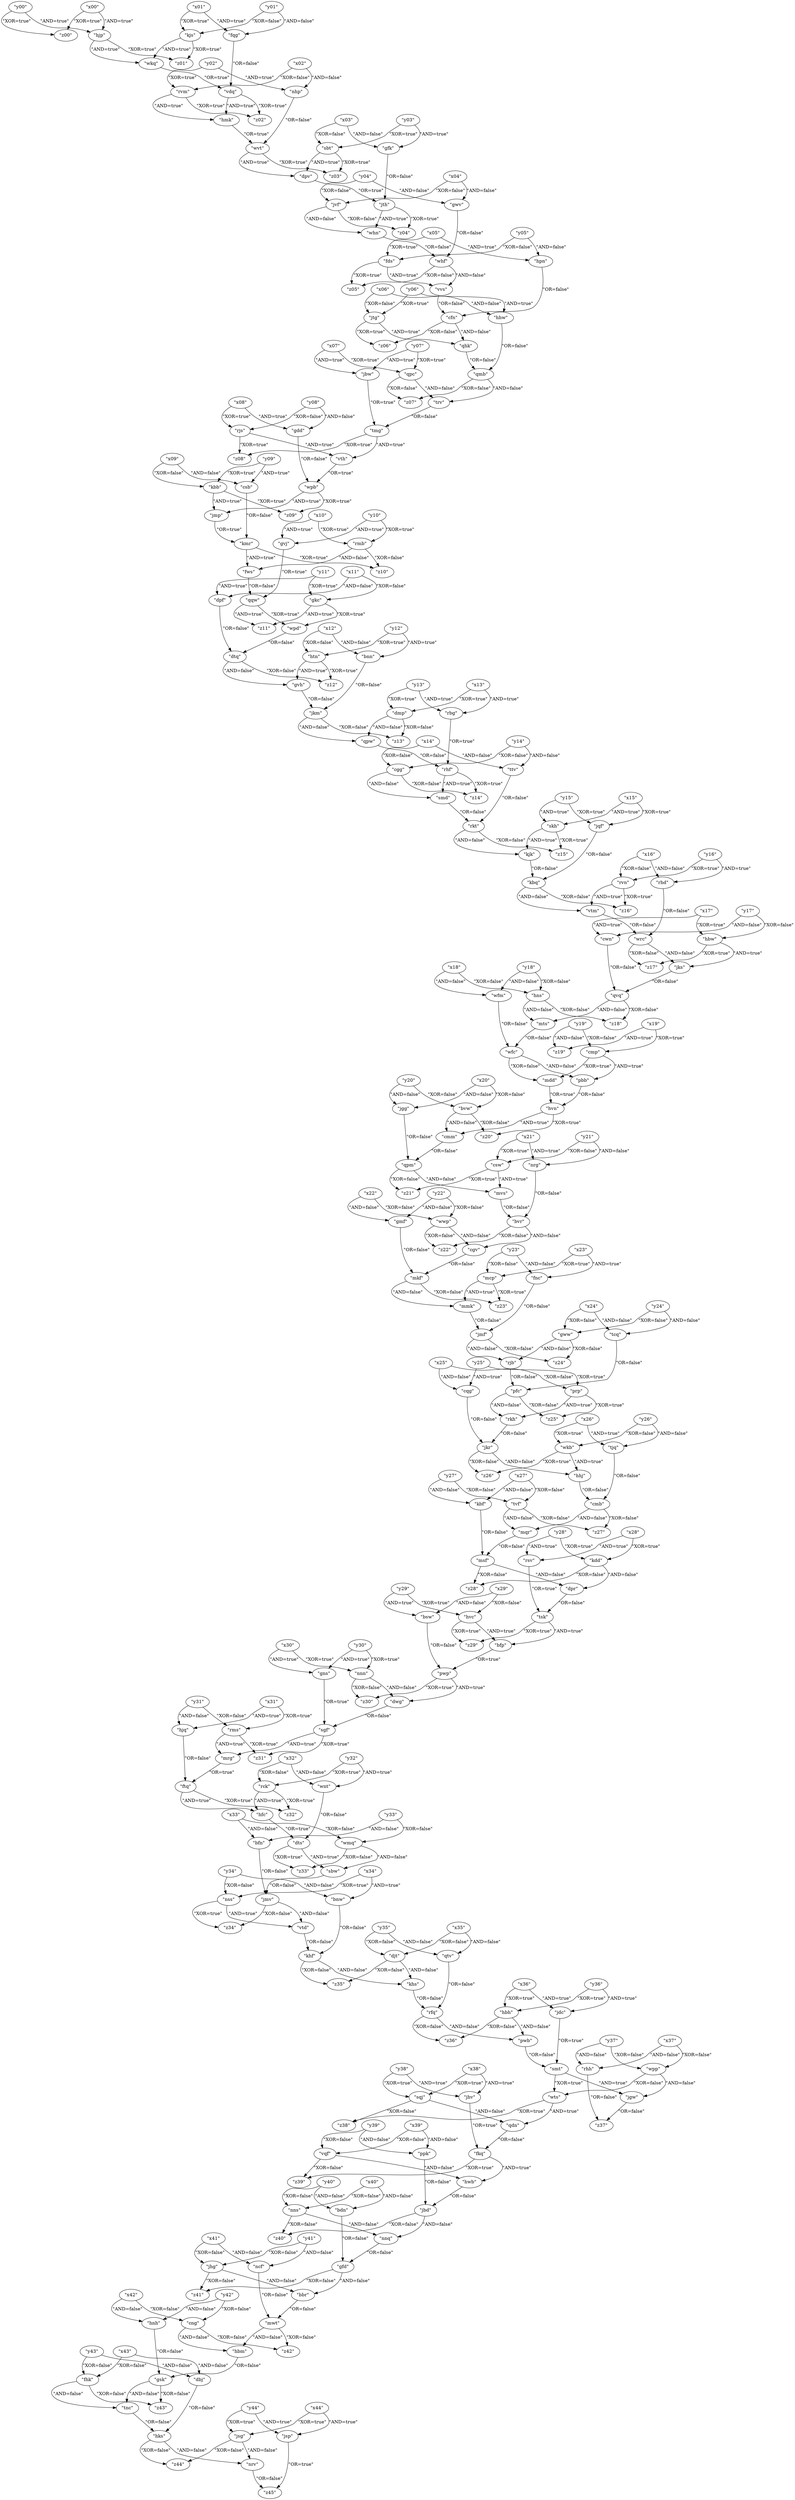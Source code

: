 digraph {
    0 [ label = "\"y33\"" ]
    1 [ label = "\"bfn\"" ]
    2 [ label = "\"x33\"" ]
    3 [ label = "\"y32\"" ]
    4 [ label = "\"rck\"" ]
    5 [ label = "\"x32\"" ]
    6 [ label = "\"x30\"" ]
    7 [ label = "\"gns\"" ]
    8 [ label = "\"y30\"" ]
    9 [ label = "\"y36\"" ]
    10 [ label = "\"hbh\"" ]
    11 [ label = "\"x36\"" ]
    12 [ label = "\"cng\"" ]
    13 [ label = "\"z42\"" ]
    14 [ label = "\"mwt\"" ]
    15 [ label = "\"bsw\"" ]
    16 [ label = "\"pwp\"" ]
    17 [ label = "\"bfp\"" ]
    18 [ label = "\"x00\"" ]
    19 [ label = "\"z00\"" ]
    20 [ label = "\"y00\"" ]
    21 [ label = "\"y26\"" ]
    22 [ label = "\"wkb\"" ]
    23 [ label = "\"x26\"" ]
    24 [ label = "\"x31\"" ]
    25 [ label = "\"hjq\"" ]
    26 [ label = "\"y31\"" ]
    27 [ label = "\"jhg\"" ]
    28 [ label = "\"bbr\"" ]
    29 [ label = "\"gfd\"" ]
    30 [ label = "\"y43\"" ]
    31 [ label = "\"fhk\"" ]
    32 [ label = "\"x43\"" ]
    33 [ label = "\"mrg\"" ]
    34 [ label = "\"ftq\"" ]
    35 [ label = "\"jks\"" ]
    36 [ label = "\"qvq\"" ]
    37 [ label = "\"cwn\"" ]
    38 [ label = "\"wrc\"" ]
    39 [ label = "\"z17\"" ]
    40 [ label = "\"hbw\"" ]
    41 [ label = "\"skh\"" ]
    42 [ label = "\"z15\"" ]
    43 [ label = "\"rkt\"" ]
    44 [ label = "\"x27\"" ]
    45 [ label = "\"kbf\"" ]
    46 [ label = "\"y27\"" ]
    47 [ label = "\"jgg\"" ]
    48 [ label = "\"qpm\"" ]
    49 [ label = "\"cmm\"" ]
    50 [ label = "\"y17\"" ]
    51 [ label = "\"x17\"" ]
    52 [ label = "\"khf\"" ]
    53 [ label = "\"khs\"" ]
    54 [ label = "\"djt\"" ]
    55 [ label = "\"qqw\"" ]
    56 [ label = "\"wpd\"" ]
    57 [ label = "\"gkc\"" ]
    58 [ label = "\"rms\"" ]
    59 [ label = "\"z31\"" ]
    60 [ label = "\"sgf\"" ]
    61 [ label = "\"gww\"" ]
    62 [ label = "\"z24\"" ]
    63 [ label = "\"jmf\"" ]
    64 [ label = "\"x01\"" ]
    65 [ label = "\"kjs\"" ]
    66 [ label = "\"y01\"" ]
    67 [ label = "\"dwg\"" ]
    68 [ label = "\"nnn\"" ]
    69 [ label = "\"tjq\"" ]
    70 [ label = "\"cmb\"" ]
    71 [ label = "\"hhj\"" ]
    72 [ label = "\"x05\"" ]
    73 [ label = "\"fds\"" ]
    74 [ label = "\"y05\"" ]
    75 [ label = "\"x07\"" ]
    76 [ label = "\"jbw\"" ]
    77 [ label = "\"y07\"" ]
    78 [ label = "\"wnt\"" ]
    79 [ label = "\"x14\"" ]
    80 [ label = "\"cgg\"" ]
    81 [ label = "\"y14\"" ]
    82 [ label = "\"rhf\"" ]
    83 [ label = "\"smd\"" ]
    84 [ label = "\"z35\"" ]
    85 [ label = "\"tcq\"" ]
    86 [ label = "\"pfc\"" ]
    87 [ label = "\"rjb\"" ]
    88 [ label = "\"qtv\"" ]
    89 [ label = "\"rfq\"" ]
    90 [ label = "\"y41\"" ]
    91 [ label = "\"x41\"" ]
    92 [ label = "\"tmg\"" ]
    93 [ label = "\"trv\"" ]
    94 [ label = "\"y21\"" ]
    95 [ label = "\"csw\"" ]
    96 [ label = "\"x21\"" ]
    97 [ label = "\"jkm\"" ]
    98 [ label = "\"z13\"" ]
    99 [ label = "\"dmp\"" ]
    100 [ label = "\"rkh\"" ]
    101 [ label = "\"jkr\"" ]
    102 [ label = "\"cqg\"" ]
    103 [ label = "\"y20\"" ]
    104 [ label = "\"bvw\"" ]
    105 [ label = "\"x20\"" ]
    106 [ label = "\"pwb\"" ]
    107 [ label = "\"smt\"" ]
    108 [ label = "\"jdc\"" ]
    109 [ label = "\"x13\"" ]
    110 [ label = "\"rbg\"" ]
    111 [ label = "\"y13\"" ]
    112 [ label = "\"wvt\"" ]
    113 [ label = "\"z03\"" ]
    114 [ label = "\"sbt\"" ]
    115 [ label = "\"z41\"" ]
    116 [ label = "\"fqg\"" ]
    117 [ label = "\"wfc\"" ]
    118 [ label = "\"mdd\"" ]
    119 [ label = "\"cmp\"" ]
    120 [ label = "\"z14\"" ]
    121 [ label = "\"z26\"" ]
    122 [ label = "\"x08\"" ]
    123 [ label = "\"gdd\"" ]
    124 [ label = "\"y08\"" ]
    125 [ label = "\"vvs\"" ]
    126 [ label = "\"whf\"" ]
    127 [ label = "\"y19\"" ]
    128 [ label = "\"z19\"" ]
    129 [ label = "\"x19\"" ]
    130 [ label = "\"nss\"" ]
    131 [ label = "\"vtd\"" ]
    132 [ label = "\"jmv\"" ]
    133 [ label = "\"z30\"" ]
    134 [ label = "\"x23\"" ]
    135 [ label = "\"mcp\"" ]
    136 [ label = "\"y23\"" ]
    137 [ label = "\"jvf\"" ]
    138 [ label = "\"z04\"" ]
    139 [ label = "\"jth\"" ]
    140 [ label = "\"y38\"" ]
    141 [ label = "\"jhv\"" ]
    142 [ label = "\"x38\"" ]
    143 [ label = "\"wkq\"" ]
    144 [ label = "\"hjp\"" ]
    145 [ label = "\"sqj\"" ]
    146 [ label = "\"qdn\"" ]
    147 [ label = "\"wts\"" ]
    148 [ label = "\"y16\"" ]
    149 [ label = "\"rvn\"" ]
    150 [ label = "\"x16\"" ]
    151 [ label = "\"msf\"" ]
    152 [ label = "\"mqr\"" ]
    153 [ label = "\"y25\"" ]
    154 [ label = "\"prp\"" ]
    155 [ label = "\"x25\"" ]
    156 [ label = "\"cgv\"" ]
    157 [ label = "\"mkf\"" ]
    158 [ label = "\"gmf\"" ]
    159 [ label = "\"y12\"" ]
    160 [ label = "\"htn\"" ]
    161 [ label = "\"x12\"" ]
    162 [ label = "\"kdd\"" ]
    163 [ label = "\"dpr\"" ]
    164 [ label = "\"bnw\"" ]
    165 [ label = "\"ttv\"" ]
    166 [ label = "\"fnc\"" ]
    167 [ label = "\"mmk\"" ]
    168 [ label = "\"ppk\"" ]
    169 [ label = "\"jbd\"" ]
    170 [ label = "\"hwb\"" ]
    171 [ label = "\"nnq\"" ]
    172 [ label = "\"nns\"" ]
    173 [ label = "\"z23\"" ]
    174 [ label = "\"kbb\"" ]
    175 [ label = "\"jmp\"" ]
    176 [ label = "\"wpb\"" ]
    177 [ label = "\"pbb\"" ]
    178 [ label = "\"hvn\"" ]
    179 [ label = "\"dts\"" ]
    180 [ label = "\"z33\"" ]
    181 [ label = "\"wmq\"" ]
    182 [ label = "\"x42\"" ]
    183 [ label = "\"hnh\"" ]
    184 [ label = "\"y42\"" ]
    185 [ label = "\"hfc\"" ]
    186 [ label = "\"z36\"" ]
    187 [ label = "\"hpn\"" ]
    188 [ label = "\"z40\"" ]
    189 [ label = "\"z34\"" ]
    190 [ label = "\"vth\"" ]
    191 [ label = "\"rjs\"" ]
    192 [ label = "\"x35\"" ]
    193 [ label = "\"y35\"" ]
    194 [ label = "\"y02\"" ]
    195 [ label = "\"rvm\"" ]
    196 [ label = "\"x02\"" ]
    197 [ label = "\"y28\"" ]
    198 [ label = "\"rsv\"" ]
    199 [ label = "\"x28\"" ]
    200 [ label = "\"wfm\"" ]
    201 [ label = "\"mts\"" ]
    202 [ label = "\"ncf\"" ]
    203 [ label = "\"z09\"" ]
    204 [ label = "\"x06\"" ]
    205 [ label = "\"jtg\"" ]
    206 [ label = "\"y06\"" ]
    207 [ label = "\"sbw\"" ]
    208 [ label = "\"kmr\"" ]
    209 [ label = "\"z10\"" ]
    210 [ label = "\"rmb\"" ]
    211 [ label = "\"z16\"" ]
    212 [ label = "\"kbq\"" ]
    213 [ label = "\"y09\"" ]
    214 [ label = "\"x09\"" ]
    215 [ label = "\"gsk\"" ]
    216 [ label = "\"z43\"" ]
    217 [ label = "\"y29\"" ]
    218 [ label = "\"hvc\"" ]
    219 [ label = "\"x29\"" ]
    220 [ label = "\"wwp\"" ]
    221 [ label = "\"bvr\"" ]
    222 [ label = "\"tnc\"" ]
    223 [ label = "\"hks\"" ]
    224 [ label = "\"dbj\"" ]
    225 [ label = "\"tvf\"" ]
    226 [ label = "\"z27\"" ]
    227 [ label = "\"z20\"" ]
    228 [ label = "\"x44\"" ]
    229 [ label = "\"jsg\"" ]
    230 [ label = "\"y44\"" ]
    231 [ label = "\"tsk\"" ]
    232 [ label = "\"z38\"" ]
    233 [ label = "\"x40\"" ]
    234 [ label = "\"bdn\"" ]
    235 [ label = "\"y40\"" ]
    236 [ label = "\"qpc\"" ]
    237 [ label = "\"qmb\"" ]
    238 [ label = "\"z18\"" ]
    239 [ label = "\"hns\"" ]
    240 [ label = "\"fkq\"" ]
    241 [ label = "\"z02\"" ]
    242 [ label = "\"vdq\"" ]
    243 [ label = "\"z05\"" ]
    244 [ label = "\"y34\"" ]
    245 [ label = "\"x34\"" ]
    246 [ label = "\"nrg\"" ]
    247 [ label = "\"y18\"" ]
    248 [ label = "\"x18\"" ]
    249 [ label = "\"jqf\"" ]
    250 [ label = "\"kjk\"" ]
    251 [ label = "\"qpw\"" ]
    252 [ label = "\"y24\"" ]
    253 [ label = "\"x24\"" ]
    254 [ label = "\"fws\"" ]
    255 [ label = "\"y39\"" ]
    256 [ label = "\"vqf\"" ]
    257 [ label = "\"x39\"" ]
    258 [ label = "\"z21\"" ]
    259 [ label = "\"wpp\"" ]
    260 [ label = "\"bnn\"" ]
    261 [ label = "\"x10\"" ]
    262 [ label = "\"y10\"" ]
    263 [ label = "\"cfn\"" ]
    264 [ label = "\"mvs\"" ]
    265 [ label = "\"vtm\"" ]
    266 [ label = "\"gfk\"" ]
    267 [ label = "\"dpv\"" ]
    268 [ label = "\"z01\"" ]
    269 [ label = "\"hbm\"" ]
    270 [ label = "\"z29\"" ]
    271 [ label = "\"whn\"" ]
    272 [ label = "\"nhp\"" ]
    273 [ label = "\"y04\"" ]
    274 [ label = "\"x04\"" ]
    275 [ label = "\"z25\"" ]
    276 [ label = "\"y03\"" ]
    277 [ label = "\"x03\"" ]
    278 [ label = "\"z39\"" ]
    279 [ label = "\"x15\"" ]
    280 [ label = "\"y15\"" ]
    281 [ label = "\"dtq\"" ]
    282 [ label = "\"dpf\"" ]
    283 [ label = "\"nrv\"" ]
    284 [ label = "\"z45\"" ]
    285 [ label = "\"jsp\"" ]
    286 [ label = "\"qhk\"" ]
    287 [ label = "\"rhd\"" ]
    288 [ label = "\"gvh\"" ]
    289 [ label = "\"z12\"" ]
    290 [ label = "\"hmk\"" ]
    291 [ label = "\"jgw\"" ]
    292 [ label = "\"z37\"" ]
    293 [ label = "\"rhh\"" ]
    294 [ label = "\"z44\"" ]
    295 [ label = "\"gwv\"" ]
    296 [ label = "\"z28\"" ]
    297 [ label = "\"z08\"" ]
    298 [ label = "\"hhw\"" ]
    299 [ label = "\"z11\"" ]
    300 [ label = "\"gvj\"" ]
    301 [ label = "\"y11\"" ]
    302 [ label = "\"x11\"" ]
    303 [ label = "\"csb\"" ]
    304 [ label = "\"y37\"" ]
    305 [ label = "\"x37\"" ]
    306 [ label = "\"z32\"" ]
    307 [ label = "\"y22\"" ]
    308 [ label = "\"x22\"" ]
    309 [ label = "\"z07\"" ]
    310 [ label = "\"z06\"" ]
    311 [ label = "\"z22\"" ]
    0 -> 1 [ label = "\"AND=false\"" ]
    2 -> 1 [ label = "\"AND=false\"" ]
    3 -> 4 [ label = "\"XOR=true\"" ]
    5 -> 4 [ label = "\"XOR=false\"" ]
    6 -> 7 [ label = "\"AND=true\"" ]
    8 -> 7 [ label = "\"AND=true\"" ]
    9 -> 10 [ label = "\"XOR=true\"" ]
    11 -> 10 [ label = "\"XOR=true\"" ]
    12 -> 13 [ label = "\"XOR=false\"" ]
    14 -> 13 [ label = "\"XOR=false\"" ]
    15 -> 16 [ label = "\"OR=false\"" ]
    17 -> 16 [ label = "\"OR=true\"" ]
    18 -> 19 [ label = "\"XOR=true\"" ]
    20 -> 19 [ label = "\"XOR=true\"" ]
    21 -> 22 [ label = "\"XOR=false\"" ]
    23 -> 22 [ label = "\"XOR=true\"" ]
    24 -> 25 [ label = "\"AND=true\"" ]
    26 -> 25 [ label = "\"AND=false\"" ]
    27 -> 28 [ label = "\"AND=false\"" ]
    29 -> 28 [ label = "\"AND=false\"" ]
    30 -> 31 [ label = "\"XOR=false\"" ]
    32 -> 31 [ label = "\"XOR=false\"" ]
    33 -> 34 [ label = "\"OR=true\"" ]
    25 -> 34 [ label = "\"OR=false\"" ]
    35 -> 36 [ label = "\"OR=false\"" ]
    37 -> 36 [ label = "\"OR=false\"" ]
    38 -> 39 [ label = "\"XOR=false\"" ]
    40 -> 39 [ label = "\"XOR=true\"" ]
    41 -> 42 [ label = "\"XOR=true\"" ]
    43 -> 42 [ label = "\"XOR=false\"" ]
    44 -> 45 [ label = "\"AND=false\"" ]
    46 -> 45 [ label = "\"AND=false\"" ]
    47 -> 48 [ label = "\"OR=false\"" ]
    49 -> 48 [ label = "\"OR=false\"" ]
    50 -> 40 [ label = "\"XOR=false\"" ]
    51 -> 40 [ label = "\"XOR=true\"" ]
    52 -> 53 [ label = "\"AND=false\"" ]
    54 -> 53 [ label = "\"AND=false\"" ]
    55 -> 56 [ label = "\"XOR=true\"" ]
    57 -> 56 [ label = "\"XOR=true\"" ]
    58 -> 59 [ label = "\"XOR=true\"" ]
    60 -> 59 [ label = "\"XOR=true\"" ]
    61 -> 62 [ label = "\"XOR=false\"" ]
    63 -> 62 [ label = "\"XOR=false\"" ]
    64 -> 65 [ label = "\"XOR=true\"" ]
    66 -> 65 [ label = "\"XOR=false\"" ]
    16 -> 67 [ label = "\"AND=true\"" ]
    68 -> 67 [ label = "\"AND=false\"" ]
    69 -> 70 [ label = "\"OR=false\"" ]
    71 -> 70 [ label = "\"OR=false\"" ]
    72 -> 73 [ label = "\"XOR=true\"" ]
    74 -> 73 [ label = "\"XOR=false\"" ]
    75 -> 76 [ label = "\"AND=true\"" ]
    77 -> 76 [ label = "\"AND=true\"" ]
    3 -> 78 [ label = "\"AND=true\"" ]
    5 -> 78 [ label = "\"AND=false\"" ]
    79 -> 80 [ label = "\"XOR=false\"" ]
    81 -> 80 [ label = "\"XOR=false\"" ]
    82 -> 83 [ label = "\"AND=true\"" ]
    80 -> 83 [ label = "\"AND=false\"" ]
    54 -> 84 [ label = "\"XOR=false\"" ]
    52 -> 84 [ label = "\"XOR=false\"" ]
    85 -> 86 [ label = "\"OR=false\"" ]
    87 -> 86 [ label = "\"OR=false\"" ]
    88 -> 89 [ label = "\"OR=false\"" ]
    53 -> 89 [ label = "\"OR=false\"" ]
    90 -> 27 [ label = "\"XOR=false\"" ]
    91 -> 27 [ label = "\"XOR=false\"" ]
    76 -> 92 [ label = "\"OR=true\"" ]
    93 -> 92 [ label = "\"OR=false\"" ]
    94 -> 95 [ label = "\"XOR=false\"" ]
    96 -> 95 [ label = "\"XOR=true\"" ]
    97 -> 98 [ label = "\"XOR=false\"" ]
    99 -> 98 [ label = "\"XOR=false\"" ]
    100 -> 101 [ label = "\"OR=false\"" ]
    102 -> 101 [ label = "\"OR=false\"" ]
    103 -> 104 [ label = "\"XOR=false\"" ]
    105 -> 104 [ label = "\"XOR=false\"" ]
    106 -> 107 [ label = "\"OR=false\"" ]
    108 -> 107 [ label = "\"OR=true\"" ]
    109 -> 110 [ label = "\"AND=true\"" ]
    111 -> 110 [ label = "\"AND=true\"" ]
    112 -> 113 [ label = "\"XOR=true\"" ]
    114 -> 113 [ label = "\"XOR=true\"" ]
    27 -> 115 [ label = "\"XOR=false\"" ]
    29 -> 115 [ label = "\"XOR=false\"" ]
    64 -> 116 [ label = "\"AND=true\"" ]
    66 -> 116 [ label = "\"AND=false\"" ]
    117 -> 118 [ label = "\"XOR=false\"" ]
    119 -> 118 [ label = "\"XOR=true\"" ]
    80 -> 120 [ label = "\"XOR=false\"" ]
    82 -> 120 [ label = "\"XOR=true\"" ]
    22 -> 121 [ label = "\"XOR=true\"" ]
    101 -> 121 [ label = "\"XOR=false\"" ]
    9 -> 108 [ label = "\"AND=true\"" ]
    11 -> 108 [ label = "\"AND=true\"" ]
    122 -> 123 [ label = "\"AND=true\"" ]
    124 -> 123 [ label = "\"AND=false\"" ]
    73 -> 125 [ label = "\"AND=true\"" ]
    126 -> 125 [ label = "\"AND=false\"" ]
    127 -> 128 [ label = "\"AND=false\"" ]
    129 -> 128 [ label = "\"AND=true\"" ]
    24 -> 58 [ label = "\"XOR=true\"" ]
    26 -> 58 [ label = "\"XOR=false\"" ]
    130 -> 131 [ label = "\"AND=true\"" ]
    132 -> 131 [ label = "\"AND=false\"" ]
    16 -> 133 [ label = "\"XOR=true\"" ]
    68 -> 133 [ label = "\"XOR=false\"" ]
    134 -> 135 [ label = "\"XOR=true\"" ]
    136 -> 135 [ label = "\"XOR=false\"" ]
    137 -> 138 [ label = "\"XOR=false\"" ]
    139 -> 138 [ label = "\"XOR=true\"" ]
    140 -> 141 [ label = "\"AND=true\"" ]
    142 -> 141 [ label = "\"AND=true\"" ]
    65 -> 143 [ label = "\"AND=true\"" ]
    144 -> 143 [ label = "\"AND=true\"" ]
    145 -> 146 [ label = "\"AND=false\"" ]
    147 -> 146 [ label = "\"AND=true\"" ]
    148 -> 149 [ label = "\"XOR=true\"" ]
    150 -> 149 [ label = "\"XOR=false\"" ]
    45 -> 151 [ label = "\"OR=false\"" ]
    152 -> 151 [ label = "\"OR=false\"" ]
    153 -> 154 [ label = "\"XOR=true\"" ]
    155 -> 154 [ label = "\"XOR=false\"" ]
    21 -> 69 [ label = "\"AND=false\"" ]
    23 -> 69 [ label = "\"AND=true\"" ]
    156 -> 157 [ label = "\"OR=false\"" ]
    158 -> 157 [ label = "\"OR=false\"" ]
    159 -> 160 [ label = "\"XOR=true\"" ]
    161 -> 160 [ label = "\"XOR=false\"" ]
    162 -> 163 [ label = "\"AND=false\"" ]
    151 -> 163 [ label = "\"AND=false\"" ]
    131 -> 52 [ label = "\"OR=false\"" ]
    164 -> 52 [ label = "\"OR=false\"" ]
    83 -> 43 [ label = "\"OR=false\"" ]
    165 -> 43 [ label = "\"OR=false\"" ]
    166 -> 63 [ label = "\"OR=false\"" ]
    167 -> 63 [ label = "\"OR=false\"" ]
    168 -> 169 [ label = "\"OR=false\"" ]
    170 -> 169 [ label = "\"OR=false\"" ]
    169 -> 171 [ label = "\"AND=false\"" ]
    172 -> 171 [ label = "\"AND=false\"" ]
    135 -> 173 [ label = "\"XOR=true\"" ]
    157 -> 173 [ label = "\"XOR=false\"" ]
    174 -> 175 [ label = "\"AND=true\"" ]
    176 -> 175 [ label = "\"AND=true\"" ]
    177 -> 178 [ label = "\"OR=false\"" ]
    118 -> 178 [ label = "\"OR=true\"" ]
    179 -> 180 [ label = "\"XOR=true\"" ]
    181 -> 180 [ label = "\"XOR=false\"" ]
    182 -> 183 [ label = "\"AND=false\"" ]
    184 -> 183 [ label = "\"AND=false\"" ]
    4 -> 185 [ label = "\"AND=true\"" ]
    34 -> 185 [ label = "\"AND=true\"" ]
    89 -> 186 [ label = "\"XOR=false\"" ]
    10 -> 186 [ label = "\"XOR=false\"" ]
    74 -> 187 [ label = "\"AND=false\"" ]
    72 -> 187 [ label = "\"AND=true\"" ]
    172 -> 188 [ label = "\"XOR=false\"" ]
    169 -> 188 [ label = "\"XOR=false\"" ]
    79 -> 165 [ label = "\"AND=false\"" ]
    81 -> 165 [ label = "\"AND=false\"" ]
    132 -> 189 [ label = "\"XOR=false\"" ]
    130 -> 189 [ label = "\"XOR=true\"" ]
    190 -> 176 [ label = "\"OR=true\"" ]
    123 -> 176 [ label = "\"OR=false\"" ]
    124 -> 191 [ label = "\"XOR=false\"" ]
    122 -> 191 [ label = "\"XOR=true\"" ]
    184 -> 12 [ label = "\"XOR=false\"" ]
    182 -> 12 [ label = "\"XOR=false\"" ]
    192 -> 88 [ label = "\"AND=false\"" ]
    193 -> 88 [ label = "\"AND=false\"" ]
    194 -> 195 [ label = "\"XOR=true\"" ]
    196 -> 195 [ label = "\"XOR=false\"" ]
    135 -> 167 [ label = "\"AND=true\"" ]
    157 -> 167 [ label = "\"AND=false\"" ]
    197 -> 198 [ label = "\"AND=true\"" ]
    199 -> 198 [ label = "\"AND=true\"" ]
    200 -> 117 [ label = "\"OR=false\"" ]
    201 -> 117 [ label = "\"OR=false\"" ]
    78 -> 179 [ label = "\"OR=false\"" ]
    185 -> 179 [ label = "\"OR=true\"" ]
    60 -> 33 [ label = "\"AND=true\"" ]
    58 -> 33 [ label = "\"AND=true\"" ]
    28 -> 14 [ label = "\"OR=false\"" ]
    202 -> 14 [ label = "\"OR=false\"" ]
    176 -> 203 [ label = "\"XOR=true\"" ]
    174 -> 203 [ label = "\"XOR=true\"" ]
    204 -> 205 [ label = "\"XOR=false\"" ]
    206 -> 205 [ label = "\"XOR=true\"" ]
    207 -> 132 [ label = "\"OR=false\"" ]
    1 -> 132 [ label = "\"OR=false\"" ]
    208 -> 209 [ label = "\"XOR=true\"" ]
    210 -> 209 [ label = "\"XOR=false\"" ]
    149 -> 211 [ label = "\"XOR=true\"" ]
    212 -> 211 [ label = "\"XOR=false\"" ]
    213 -> 174 [ label = "\"XOR=true\"" ]
    214 -> 174 [ label = "\"XOR=false\"" ]
    215 -> 216 [ label = "\"XOR=false\"" ]
    31 -> 216 [ label = "\"XOR=false\"" ]
    136 -> 166 [ label = "\"AND=false\"" ]
    134 -> 166 [ label = "\"AND=true\"" ]
    217 -> 218 [ label = "\"XOR=true\"" ]
    219 -> 218 [ label = "\"XOR=false\"" ]
    220 -> 156 [ label = "\"AND=false\"" ]
    221 -> 156 [ label = "\"AND=false\"" ]
    222 -> 223 [ label = "\"OR=false\"" ]
    224 -> 223 [ label = "\"OR=false\"" ]
    225 -> 226 [ label = "\"XOR=false\"" ]
    70 -> 226 [ label = "\"XOR=false\"" ]
    104 -> 227 [ label = "\"XOR=false\"" ]
    178 -> 227 [ label = "\"XOR=true\"" ]
    228 -> 229 [ label = "\"XOR=true\"" ]
    230 -> 229 [ label = "\"XOR=true\"" ]
    198 -> 231 [ label = "\"OR=true\"" ]
    163 -> 231 [ label = "\"OR=false\"" ]
    145 -> 232 [ label = "\"XOR=false\"" ]
    147 -> 232 [ label = "\"XOR=true\"" ]
    233 -> 234 [ label = "\"AND=false\"" ]
    235 -> 234 [ label = "\"AND=false\"" ]
    236 -> 93 [ label = "\"AND=false\"" ]
    237 -> 93 [ label = "\"AND=false\"" ]
    36 -> 238 [ label = "\"XOR=false\"" ]
    239 -> 238 [ label = "\"XOR=false\"" ]
    91 -> 202 [ label = "\"AND=false\"" ]
    90 -> 202 [ label = "\"AND=false\"" ]
    146 -> 240 [ label = "\"OR=false\"" ]
    141 -> 240 [ label = "\"OR=true\"" ]
    46 -> 225 [ label = "\"XOR=false\"" ]
    44 -> 225 [ label = "\"XOR=false\"" ]
    195 -> 241 [ label = "\"XOR=true\"" ]
    242 -> 241 [ label = "\"XOR=true\"" ]
    126 -> 243 [ label = "\"XOR=false\"" ]
    73 -> 243 [ label = "\"XOR=true\"" ]
    92 -> 190 [ label = "\"AND=true\"" ]
    191 -> 190 [ label = "\"AND=true\"" ]
    244 -> 164 [ label = "\"AND=false\"" ]
    245 -> 164 [ label = "\"AND=true\"" ]
    94 -> 246 [ label = "\"AND=false\"" ]
    96 -> 246 [ label = "\"AND=true\"" ]
    215 -> 222 [ label = "\"AND=false\"" ]
    31 -> 222 [ label = "\"AND=false\"" ]
    142 -> 145 [ label = "\"XOR=true\"" ]
    140 -> 145 [ label = "\"XOR=true\"" ]
    247 -> 200 [ label = "\"AND=false\"" ]
    248 -> 200 [ label = "\"AND=false\"" ]
    218 -> 17 [ label = "\"AND=true\"" ]
    231 -> 17 [ label = "\"AND=true\"" ]
    249 -> 212 [ label = "\"OR=false\"" ]
    250 -> 212 [ label = "\"OR=false\"" ]
    99 -> 251 [ label = "\"AND=false\"" ]
    97 -> 251 [ label = "\"AND=false\"" ]
    129 -> 119 [ label = "\"XOR=true\"" ]
    127 -> 119 [ label = "\"XOR=false\"" ]
    252 -> 61 [ label = "\"XOR=false\"" ]
    253 -> 61 [ label = "\"XOR=false\"" ]
    154 -> 100 [ label = "\"AND=true\"" ]
    86 -> 100 [ label = "\"AND=false\"" ]
    210 -> 254 [ label = "\"AND=false\"" ]
    208 -> 254 [ label = "\"AND=true\"" ]
    171 -> 29 [ label = "\"OR=false\"" ]
    234 -> 29 [ label = "\"OR=false\"" ]
    255 -> 256 [ label = "\"XOR=false\"" ]
    257 -> 256 [ label = "\"XOR=false\"" ]
    48 -> 258 [ label = "\"XOR=false\"" ]
    95 -> 258 [ label = "\"XOR=true\"" ]
    107 -> 147 [ label = "\"XOR=true\"" ]
    259 -> 147 [ label = "\"XOR=false\"" ]
    161 -> 260 [ label = "\"AND=false\"" ]
    159 -> 260 [ label = "\"AND=true\"" ]
    261 -> 210 [ label = "\"XOR=true\"" ]
    262 -> 210 [ label = "\"XOR=true\"" ]
    0 -> 181 [ label = "\"XOR=false\"" ]
    2 -> 181 [ label = "\"XOR=false\"" ]
    248 -> 239 [ label = "\"XOR=false\"" ]
    247 -> 239 [ label = "\"XOR=false\"" ]
    125 -> 263 [ label = "\"OR=false\"" ]
    187 -> 263 [ label = "\"OR=false\"" ]
    63 -> 87 [ label = "\"AND=false\"" ]
    61 -> 87 [ label = "\"AND=false\"" ]
    246 -> 221 [ label = "\"OR=false\"" ]
    264 -> 221 [ label = "\"OR=false\"" ]
    119 -> 177 [ label = "\"AND=true\"" ]
    117 -> 177 [ label = "\"AND=false\"" ]
    212 -> 265 [ label = "\"AND=false\"" ]
    149 -> 265 [ label = "\"AND=true\"" ]
    266 -> 139 [ label = "\"OR=false\"" ]
    267 -> 139 [ label = "\"OR=true\"" ]
    153 -> 102 [ label = "\"AND=true\"" ]
    155 -> 102 [ label = "\"AND=false\"" ]
    112 -> 267 [ label = "\"AND=true\"" ]
    114 -> 267 [ label = "\"AND=true\"" ]
    70 -> 152 [ label = "\"AND=false\"" ]
    225 -> 152 [ label = "\"AND=false\"" ]
    144 -> 268 [ label = "\"XOR=true\"" ]
    65 -> 268 [ label = "\"XOR=true\"" ]
    20 -> 144 [ label = "\"AND=true\"" ]
    18 -> 144 [ label = "\"AND=true\"" ]
    192 -> 54 [ label = "\"XOR=false\"" ]
    193 -> 54 [ label = "\"XOR=false\"" ]
    14 -> 269 [ label = "\"AND=false\"" ]
    12 -> 269 [ label = "\"AND=false\"" ]
    252 -> 85 [ label = "\"AND=false\"" ]
    253 -> 85 [ label = "\"AND=false\"" ]
    231 -> 270 [ label = "\"XOR=true\"" ]
    218 -> 270 [ label = "\"XOR=true\"" ]
    43 -> 250 [ label = "\"AND=false\"" ]
    41 -> 250 [ label = "\"AND=true\"" ]
    139 -> 271 [ label = "\"AND=true\"" ]
    137 -> 271 [ label = "\"AND=false\"" ]
    196 -> 272 [ label = "\"AND=false\"" ]
    194 -> 272 [ label = "\"AND=true\"" ]
    239 -> 201 [ label = "\"AND=false\"" ]
    36 -> 201 [ label = "\"AND=false\"" ]
    273 -> 137 [ label = "\"XOR=false\"" ]
    274 -> 137 [ label = "\"XOR=false\"" ]
    86 -> 275 [ label = "\"XOR=false\"" ]
    154 -> 275 [ label = "\"XOR=true\"" ]
    276 -> 114 [ label = "\"XOR=true\"" ]
    277 -> 114 [ label = "\"XOR=false\"" ]
    95 -> 264 [ label = "\"AND=true\"" ]
    48 -> 264 [ label = "\"AND=false\"" ]
    217 -> 15 [ label = "\"AND=true\"" ]
    219 -> 15 [ label = "\"AND=false\"" ]
    22 -> 71 [ label = "\"AND=true\"" ]
    101 -> 71 [ label = "\"AND=false\"" ]
    277 -> 266 [ label = "\"AND=false\"" ]
    276 -> 266 [ label = "\"AND=true\"" ]
    256 -> 278 [ label = "\"XOR=false\"" ]
    240 -> 278 [ label = "\"XOR=true\"" ]
    279 -> 249 [ label = "\"XOR=true\"" ]
    280 -> 249 [ label = "\"XOR=true\"" ]
    56 -> 281 [ label = "\"OR=false\"" ]
    282 -> 281 [ label = "\"OR=false\"" ]
    283 -> 284 [ label = "\"OR=false\"" ]
    285 -> 284 [ label = "\"OR=true\"" ]
    205 -> 286 [ label = "\"AND=true\"" ]
    263 -> 286 [ label = "\"AND=false\"" ]
    287 -> 38 [ label = "\"OR=false\"" ]
    265 -> 38 [ label = "\"OR=false\"" ]
    8 -> 68 [ label = "\"XOR=true\"" ]
    6 -> 68 [ label = "\"XOR=true\"" ]
    160 -> 288 [ label = "\"AND=true\"" ]
    281 -> 288 [ label = "\"AND=false\"" ]
    30 -> 224 [ label = "\"AND=false\"" ]
    32 -> 224 [ label = "\"AND=false\"" ]
    51 -> 37 [ label = "\"AND=true\"" ]
    50 -> 37 [ label = "\"AND=false\"" ]
    160 -> 289 [ label = "\"XOR=true\"" ]
    281 -> 289 [ label = "\"XOR=false\"" ]
    103 -> 47 [ label = "\"AND=false\"" ]
    105 -> 47 [ label = "\"AND=false\"" ]
    242 -> 290 [ label = "\"AND=true\"" ]
    195 -> 290 [ label = "\"AND=true\"" ]
    291 -> 292 [ label = "\"OR=false\"" ]
    293 -> 292 [ label = "\"OR=false\"" ]
    229 -> 294 [ label = "\"XOR=false\"" ]
    223 -> 294 [ label = "\"XOR=false\"" ]
    7 -> 60 [ label = "\"OR=true\"" ]
    67 -> 60 [ label = "\"OR=false\"" ]
    116 -> 242 [ label = "\"OR=false\"" ]
    143 -> 242 [ label = "\"OR=true\"" ]
    256 -> 170 [ label = "\"AND=false\"" ]
    240 -> 170 [ label = "\"AND=true\"" ]
    274 -> 295 [ label = "\"AND=false\"" ]
    273 -> 295 [ label = "\"AND=false\"" ]
    151 -> 296 [ label = "\"XOR=false\"" ]
    162 -> 296 [ label = "\"XOR=false\"" ]
    191 -> 297 [ label = "\"XOR=true\"" ]
    92 -> 297 [ label = "\"XOR=true\"" ]
    150 -> 287 [ label = "\"AND=false\"" ]
    148 -> 287 [ label = "\"AND=true\"" ]
    204 -> 298 [ label = "\"AND=false\"" ]
    206 -> 298 [ label = "\"AND=true\"" ]
    57 -> 299 [ label = "\"AND=true\"" ]
    55 -> 299 [ label = "\"AND=true\"" ]
    199 -> 162 [ label = "\"XOR=true\"" ]
    197 -> 162 [ label = "\"XOR=true\"" ]
    254 -> 55 [ label = "\"OR=false\"" ]
    300 -> 55 [ label = "\"OR=true\"" ]
    255 -> 168 [ label = "\"AND=false\"" ]
    257 -> 168 [ label = "\"AND=false\"" ]
    89 -> 106 [ label = "\"AND=false\"" ]
    10 -> 106 [ label = "\"AND=false\"" ]
    301 -> 282 [ label = "\"AND=true\"" ]
    302 -> 282 [ label = "\"AND=false\"" ]
    233 -> 172 [ label = "\"XOR=false\"" ]
    235 -> 172 [ label = "\"XOR=false\"" ]
    269 -> 215 [ label = "\"OR=false\"" ]
    183 -> 215 [ label = "\"OR=false\"" ]
    213 -> 303 [ label = "\"AND=true\"" ]
    214 -> 303 [ label = "\"AND=false\"" ]
    304 -> 259 [ label = "\"XOR=false\"" ]
    305 -> 259 [ label = "\"XOR=false\"" ]
    290 -> 112 [ label = "\"OR=true\"" ]
    272 -> 112 [ label = "\"OR=false\"" ]
    245 -> 130 [ label = "\"XOR=true\"" ]
    244 -> 130 [ label = "\"XOR=false\"" ]
    4 -> 306 [ label = "\"XOR=true\"" ]
    34 -> 306 [ label = "\"XOR=true\"" ]
    229 -> 283 [ label = "\"AND=false\"" ]
    223 -> 283 [ label = "\"AND=false\"" ]
    304 -> 293 [ label = "\"AND=false\"" ]
    305 -> 293 [ label = "\"AND=false\"" ]
    259 -> 291 [ label = "\"AND=false\"" ]
    107 -> 291 [ label = "\"AND=true\"" ]
    301 -> 57 [ label = "\"XOR=true\"" ]
    302 -> 57 [ label = "\"XOR=false\"" ]
    75 -> 236 [ label = "\"XOR=true\"" ]
    77 -> 236 [ label = "\"XOR=true\"" ]
    251 -> 82 [ label = "\"OR=false\"" ]
    110 -> 82 [ label = "\"OR=true\"" ]
    279 -> 41 [ label = "\"AND=true\"" ]
    280 -> 41 [ label = "\"AND=true\"" ]
    307 -> 220 [ label = "\"XOR=false\"" ]
    308 -> 220 [ label = "\"XOR=false\"" ]
    298 -> 237 [ label = "\"OR=false\"" ]
    286 -> 237 [ label = "\"OR=false\"" ]
    175 -> 208 [ label = "\"OR=true\"" ]
    303 -> 208 [ label = "\"OR=false\"" ]
    40 -> 35 [ label = "\"AND=true\"" ]
    38 -> 35 [ label = "\"AND=false\"" ]
    109 -> 99 [ label = "\"XOR=true\"" ]
    111 -> 99 [ label = "\"XOR=true\"" ]
    295 -> 126 [ label = "\"OR=false\"" ]
    271 -> 126 [ label = "\"OR=false\"" ]
    179 -> 207 [ label = "\"AND=true\"" ]
    181 -> 207 [ label = "\"AND=false\"" ]
    260 -> 97 [ label = "\"OR=false\"" ]
    288 -> 97 [ label = "\"OR=false\"" ]
    237 -> 309 [ label = "\"XOR=false\"" ]
    236 -> 309 [ label = "\"XOR=false\"" ]
    104 -> 49 [ label = "\"AND=false\"" ]
    178 -> 49 [ label = "\"AND=true\"" ]
    262 -> 300 [ label = "\"AND=true\"" ]
    261 -> 300 [ label = "\"AND=true\"" ]
    228 -> 285 [ label = "\"AND=true\"" ]
    230 -> 285 [ label = "\"AND=true\"" ]
    205 -> 310 [ label = "\"XOR=true\"" ]
    263 -> 310 [ label = "\"XOR=false\"" ]
    220 -> 311 [ label = "\"XOR=false\"" ]
    221 -> 311 [ label = "\"XOR=false\"" ]
    307 -> 158 [ label = "\"AND=false\"" ]
    308 -> 158 [ label = "\"AND=false\"" ]
}